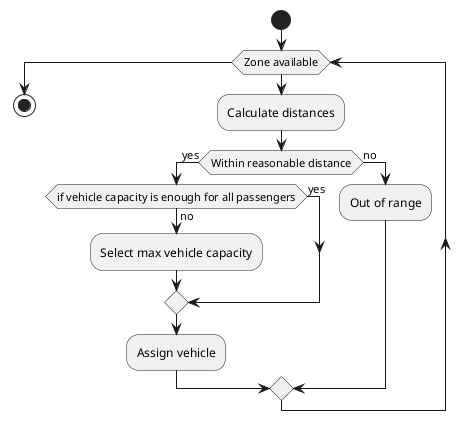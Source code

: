 @startuml
!pragma useVerticalIf on
start
while (Zone available)
  :Calculate distances;
  if (Within reasonable distance) then (yes)
    if (if vehicle capacity is enough for all passengers) then (yes)
    else (no)
      :Select max vehicle capacity;
    endif
    :Assign vehicle;
  else (no)
    :Out of range;
  endif
endwhile
stop
@enduml
